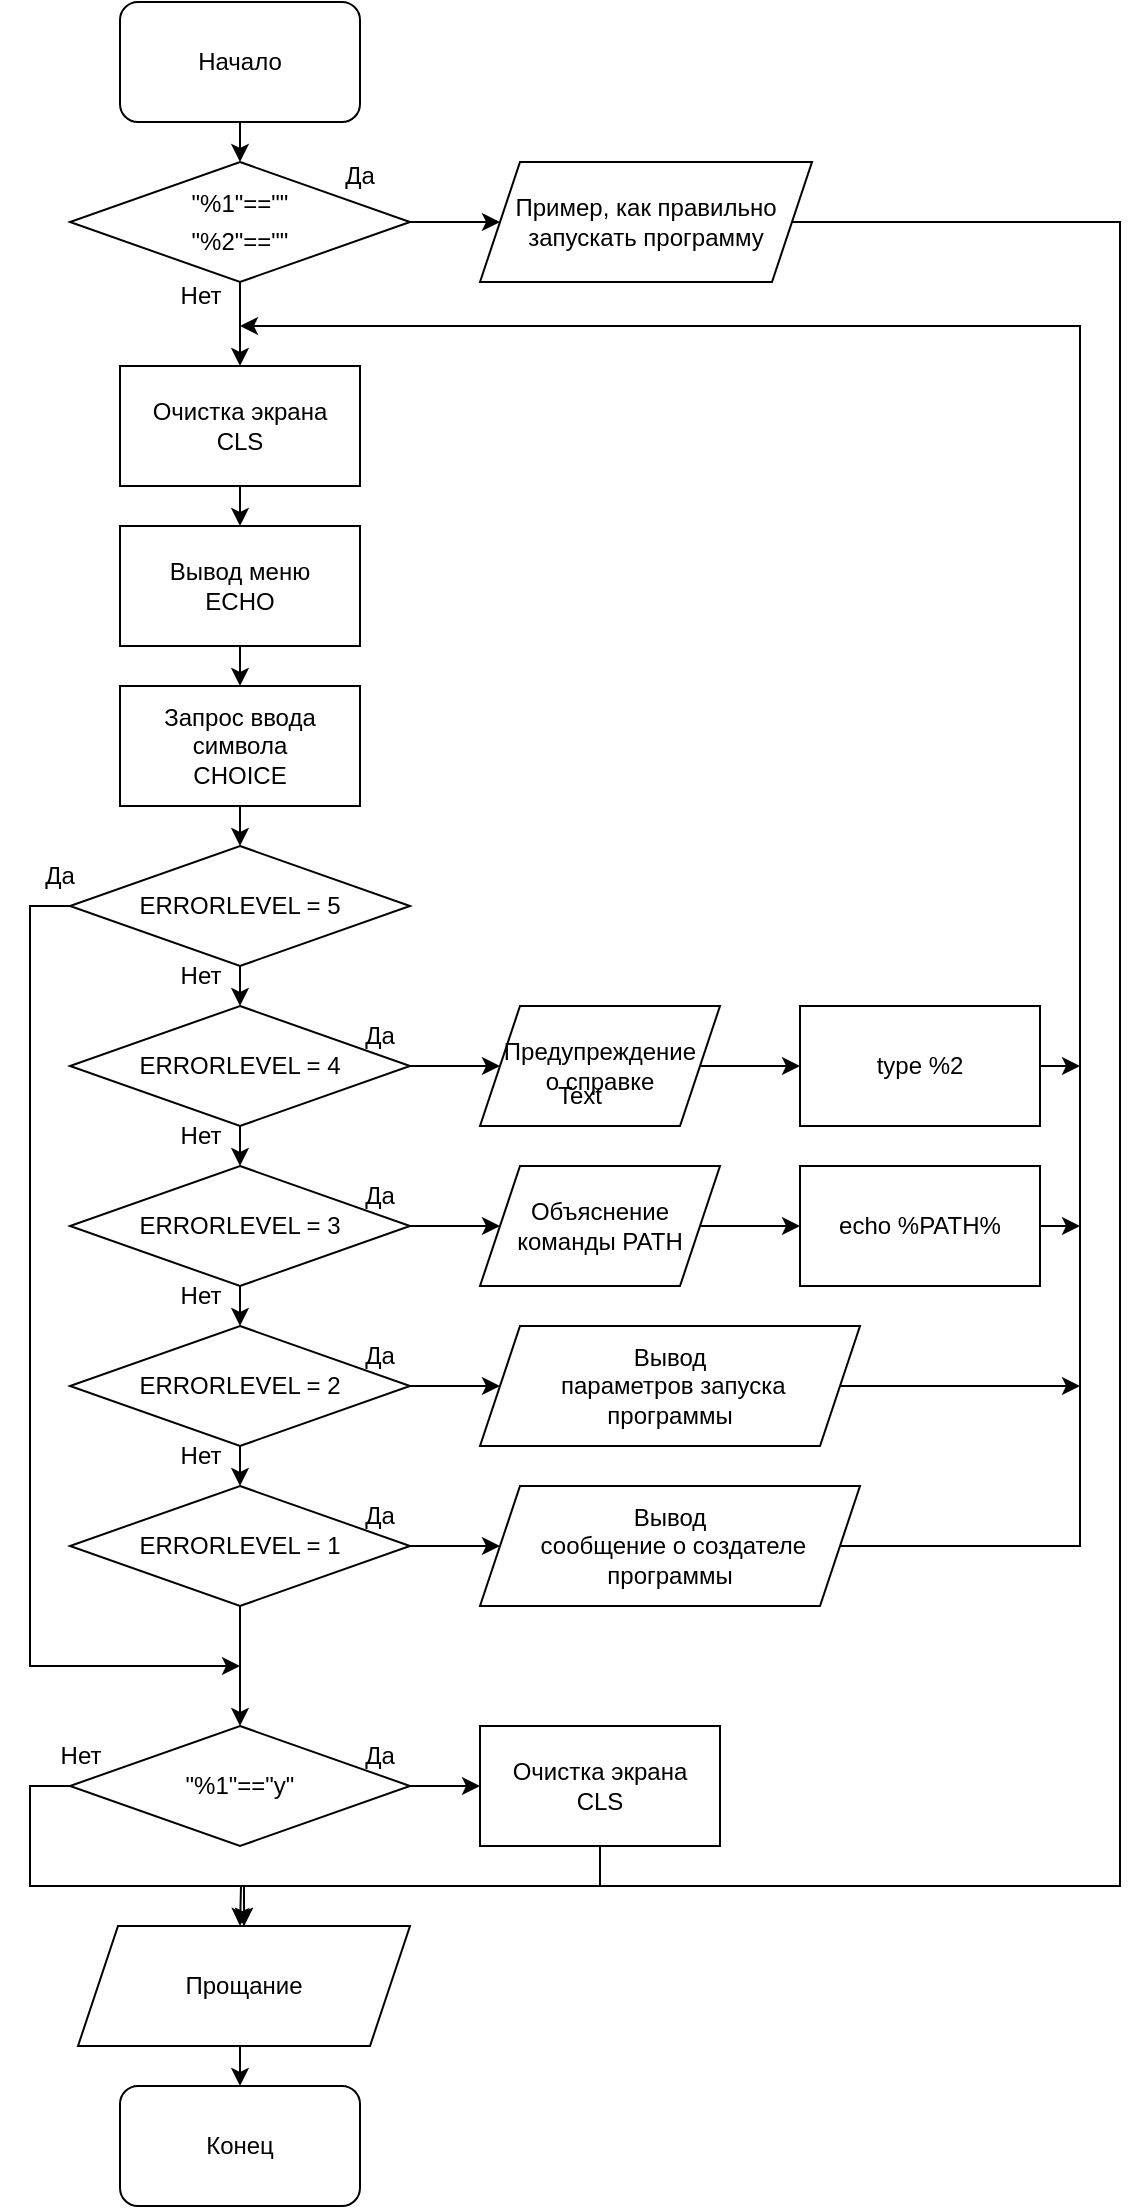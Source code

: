 <mxfile version="24.2.1" type="device">
  <diagram name="Страница — 1" id="ayOVSPr0bhPkbHsvSaNp">
    <mxGraphModel dx="1234" dy="1182" grid="1" gridSize="10" guides="1" tooltips="1" connect="1" arrows="1" fold="1" page="1" pageScale="1" pageWidth="827" pageHeight="1169" math="0" shadow="0">
      <root>
        <mxCell id="0" />
        <mxCell id="1" parent="0" />
        <mxCell id="noRKQhF5VT9MGMLJZ7XG-15" style="edgeStyle=orthogonalEdgeStyle;rounded=0;orthogonalLoop=1;jettySize=auto;html=1;exitX=0.5;exitY=1;exitDx=0;exitDy=0;entryX=0.5;entryY=0;entryDx=0;entryDy=0;fontColor=#000000;fontSize=12;fontFamily=Helvetica;" edge="1" parent="1" source="noRKQhF5VT9MGMLJZ7XG-1" target="noRKQhF5VT9MGMLJZ7XG-24">
          <mxGeometry relative="1" as="geometry">
            <mxPoint x="240" y="138" as="targetPoint" />
          </mxGeometry>
        </mxCell>
        <mxCell id="noRKQhF5VT9MGMLJZ7XG-1" value="Начало" style="rounded=1;whiteSpace=wrap;html=1;fontColor=#000000;fontSize=12;fontFamily=Helvetica;" vertex="1" parent="1">
          <mxGeometry x="180" y="58" width="120" height="60" as="geometry" />
        </mxCell>
        <mxCell id="noRKQhF5VT9MGMLJZ7XG-17" style="edgeStyle=orthogonalEdgeStyle;rounded=0;orthogonalLoop=1;jettySize=auto;html=1;exitX=0.5;exitY=1;exitDx=0;exitDy=0;entryX=0.5;entryY=0;entryDx=0;entryDy=0;fontColor=#000000;fontSize=12;fontFamily=Helvetica;" edge="1" parent="1" source="noRKQhF5VT9MGMLJZ7XG-3" target="noRKQhF5VT9MGMLJZ7XG-4">
          <mxGeometry relative="1" as="geometry" />
        </mxCell>
        <mxCell id="noRKQhF5VT9MGMLJZ7XG-3" value="&lt;div style=&quot;font-size: 12px;&quot;&gt;Очистка экрана&lt;/div&gt;&lt;div style=&quot;font-size: 12px;&quot;&gt;CLS&lt;/div&gt;" style="rounded=0;whiteSpace=wrap;html=1;fontColor=#000000;fontSize=12;fontFamily=Helvetica;" vertex="1" parent="1">
          <mxGeometry x="180" y="240" width="120" height="60" as="geometry" />
        </mxCell>
        <mxCell id="noRKQhF5VT9MGMLJZ7XG-18" style="edgeStyle=orthogonalEdgeStyle;rounded=0;orthogonalLoop=1;jettySize=auto;html=1;exitX=0.5;exitY=1;exitDx=0;exitDy=0;entryX=0.5;entryY=0;entryDx=0;entryDy=0;fontColor=#000000;fontSize=12;fontFamily=Helvetica;" edge="1" parent="1" source="noRKQhF5VT9MGMLJZ7XG-4" target="noRKQhF5VT9MGMLJZ7XG-5">
          <mxGeometry relative="1" as="geometry" />
        </mxCell>
        <mxCell id="noRKQhF5VT9MGMLJZ7XG-4" value="&lt;div style=&quot;font-size: 12px;&quot;&gt;Вывод меню&lt;/div&gt;&lt;div style=&quot;font-size: 12px;&quot;&gt;ECHO&lt;br style=&quot;font-size: 12px;&quot;&gt;&lt;/div&gt;" style="rounded=0;whiteSpace=wrap;html=1;fontColor=#000000;fontSize=12;fontFamily=Helvetica;" vertex="1" parent="1">
          <mxGeometry x="180" y="320" width="120" height="60" as="geometry" />
        </mxCell>
        <mxCell id="noRKQhF5VT9MGMLJZ7XG-19" style="edgeStyle=orthogonalEdgeStyle;rounded=0;orthogonalLoop=1;jettySize=auto;html=1;exitX=0.5;exitY=1;exitDx=0;exitDy=0;entryX=0.5;entryY=0;entryDx=0;entryDy=0;fontColor=#000000;fontSize=12;fontFamily=Helvetica;" edge="1" parent="1" source="noRKQhF5VT9MGMLJZ7XG-5" target="noRKQhF5VT9MGMLJZ7XG-6">
          <mxGeometry relative="1" as="geometry" />
        </mxCell>
        <mxCell id="noRKQhF5VT9MGMLJZ7XG-5" value="&lt;div style=&quot;font-size: 12px;&quot;&gt;Запрос ввода символа&lt;/div&gt;&lt;div style=&quot;font-size: 12px;&quot;&gt;CHOICE&lt;br style=&quot;font-size: 12px;&quot;&gt;&lt;/div&gt;" style="rounded=0;whiteSpace=wrap;html=1;fontColor=#000000;fontSize=12;fontFamily=Helvetica;" vertex="1" parent="1">
          <mxGeometry x="180" y="400" width="120" height="60" as="geometry" />
        </mxCell>
        <mxCell id="noRKQhF5VT9MGMLJZ7XG-14" style="edgeStyle=orthogonalEdgeStyle;rounded=0;orthogonalLoop=1;jettySize=auto;html=1;exitX=0;exitY=0.5;exitDx=0;exitDy=0;fontColor=#000000;fontSize=12;fontFamily=Helvetica;" edge="1" parent="1" source="noRKQhF5VT9MGMLJZ7XG-6">
          <mxGeometry relative="1" as="geometry">
            <mxPoint x="240" y="890" as="targetPoint" />
            <Array as="points">
              <mxPoint x="135" y="510" />
              <mxPoint x="135" y="890" />
              <mxPoint x="240" y="890" />
            </Array>
          </mxGeometry>
        </mxCell>
        <mxCell id="noRKQhF5VT9MGMLJZ7XG-20" style="edgeStyle=orthogonalEdgeStyle;rounded=0;orthogonalLoop=1;jettySize=auto;html=1;exitX=0.5;exitY=1;exitDx=0;exitDy=0;entryX=0.5;entryY=0;entryDx=0;entryDy=0;fontColor=#000000;fontSize=12;fontFamily=Helvetica;" edge="1" parent="1" source="noRKQhF5VT9MGMLJZ7XG-6" target="noRKQhF5VT9MGMLJZ7XG-9">
          <mxGeometry relative="1" as="geometry" />
        </mxCell>
        <mxCell id="noRKQhF5VT9MGMLJZ7XG-6" value="ERRORLEVEL = 5" style="rhombus;whiteSpace=wrap;html=1;fontColor=#000000;fontSize=12;fontFamily=Helvetica;" vertex="1" parent="1">
          <mxGeometry x="155" y="480" width="170" height="60" as="geometry" />
        </mxCell>
        <mxCell id="noRKQhF5VT9MGMLJZ7XG-21" style="edgeStyle=orthogonalEdgeStyle;rounded=0;orthogonalLoop=1;jettySize=auto;html=1;exitX=0.5;exitY=1;exitDx=0;exitDy=0;entryX=0.5;entryY=0;entryDx=0;entryDy=0;fontColor=#000000;fontSize=12;fontFamily=Helvetica;" edge="1" parent="1" source="noRKQhF5VT9MGMLJZ7XG-9" target="noRKQhF5VT9MGMLJZ7XG-10">
          <mxGeometry relative="1" as="geometry" />
        </mxCell>
        <mxCell id="noRKQhF5VT9MGMLJZ7XG-56" style="edgeStyle=orthogonalEdgeStyle;rounded=0;orthogonalLoop=1;jettySize=auto;html=1;exitX=1;exitY=0.5;exitDx=0;exitDy=0;entryX=0;entryY=0.5;entryDx=0;entryDy=0;fontColor=#000000;fontSize=12;fontFamily=Helvetica;" edge="1" parent="1" source="noRKQhF5VT9MGMLJZ7XG-9" target="noRKQhF5VT9MGMLJZ7XG-55">
          <mxGeometry relative="1" as="geometry" />
        </mxCell>
        <mxCell id="noRKQhF5VT9MGMLJZ7XG-9" value="&lt;div style=&quot;font-size: 12px;&quot;&gt;ERRORLEVEL = 4&lt;/div&gt;" style="rhombus;whiteSpace=wrap;html=1;fontColor=#000000;fontSize=12;fontFamily=Helvetica;" vertex="1" parent="1">
          <mxGeometry x="155" y="560" width="170" height="60" as="geometry" />
        </mxCell>
        <mxCell id="noRKQhF5VT9MGMLJZ7XG-22" style="edgeStyle=orthogonalEdgeStyle;rounded=0;orthogonalLoop=1;jettySize=auto;html=1;exitX=0.5;exitY=1;exitDx=0;exitDy=0;entryX=0.5;entryY=0;entryDx=0;entryDy=0;fontColor=#000000;fontSize=12;fontFamily=Helvetica;" edge="1" parent="1" source="noRKQhF5VT9MGMLJZ7XG-10" target="noRKQhF5VT9MGMLJZ7XG-11">
          <mxGeometry relative="1" as="geometry" />
        </mxCell>
        <mxCell id="noRKQhF5VT9MGMLJZ7XG-35" style="edgeStyle=orthogonalEdgeStyle;rounded=0;orthogonalLoop=1;jettySize=auto;html=1;exitX=1;exitY=0.5;exitDx=0;exitDy=0;entryX=0;entryY=0.5;entryDx=0;entryDy=0;fontColor=#000000;fontSize=12;fontFamily=Helvetica;" edge="1" parent="1" source="noRKQhF5VT9MGMLJZ7XG-10" target="noRKQhF5VT9MGMLJZ7XG-51">
          <mxGeometry relative="1" as="geometry">
            <mxPoint x="360" y="670" as="targetPoint" />
          </mxGeometry>
        </mxCell>
        <mxCell id="noRKQhF5VT9MGMLJZ7XG-10" value="ERRORLEVEL = 3" style="rhombus;whiteSpace=wrap;html=1;fontColor=#000000;fontSize=12;fontFamily=Helvetica;" vertex="1" parent="1">
          <mxGeometry x="155" y="640" width="170" height="60" as="geometry" />
        </mxCell>
        <mxCell id="noRKQhF5VT9MGMLJZ7XG-23" style="edgeStyle=orthogonalEdgeStyle;rounded=0;orthogonalLoop=1;jettySize=auto;html=1;exitX=0.5;exitY=1;exitDx=0;exitDy=0;entryX=0.5;entryY=0;entryDx=0;entryDy=0;fontColor=#000000;fontSize=12;fontFamily=Helvetica;" edge="1" parent="1" source="noRKQhF5VT9MGMLJZ7XG-11" target="noRKQhF5VT9MGMLJZ7XG-12">
          <mxGeometry relative="1" as="geometry" />
        </mxCell>
        <mxCell id="noRKQhF5VT9MGMLJZ7XG-36" style="edgeStyle=orthogonalEdgeStyle;rounded=0;orthogonalLoop=1;jettySize=auto;html=1;exitX=1;exitY=0.5;exitDx=0;exitDy=0;entryX=0;entryY=0.5;entryDx=0;entryDy=0;fontColor=#000000;fontSize=12;fontFamily=Helvetica;" edge="1" parent="1" source="noRKQhF5VT9MGMLJZ7XG-11" target="noRKQhF5VT9MGMLJZ7XG-50">
          <mxGeometry relative="1" as="geometry">
            <mxPoint x="360" y="750" as="targetPoint" />
          </mxGeometry>
        </mxCell>
        <mxCell id="noRKQhF5VT9MGMLJZ7XG-11" value="ERRORLEVEL = 2" style="rhombus;whiteSpace=wrap;html=1;fontColor=#000000;fontSize=12;fontFamily=Helvetica;" vertex="1" parent="1">
          <mxGeometry x="155" y="720" width="170" height="60" as="geometry" />
        </mxCell>
        <mxCell id="noRKQhF5VT9MGMLJZ7XG-26" style="edgeStyle=orthogonalEdgeStyle;rounded=0;orthogonalLoop=1;jettySize=auto;html=1;exitX=0.5;exitY=1;exitDx=0;exitDy=0;fontColor=#000000;fontSize=12;fontFamily=Helvetica;" edge="1" parent="1" source="noRKQhF5VT9MGMLJZ7XG-12">
          <mxGeometry relative="1" as="geometry">
            <mxPoint x="240" y="920" as="targetPoint" />
          </mxGeometry>
        </mxCell>
        <mxCell id="noRKQhF5VT9MGMLJZ7XG-37" style="edgeStyle=orthogonalEdgeStyle;rounded=0;orthogonalLoop=1;jettySize=auto;html=1;exitX=1;exitY=0.5;exitDx=0;exitDy=0;entryX=0;entryY=0.5;entryDx=0;entryDy=0;fontColor=#000000;fontSize=12;fontFamily=Helvetica;" edge="1" parent="1" source="noRKQhF5VT9MGMLJZ7XG-12" target="noRKQhF5VT9MGMLJZ7XG-49">
          <mxGeometry relative="1" as="geometry">
            <mxPoint x="360" y="830" as="targetPoint" />
          </mxGeometry>
        </mxCell>
        <mxCell id="noRKQhF5VT9MGMLJZ7XG-12" value="ERRORLEVEL = 1" style="rhombus;whiteSpace=wrap;html=1;fontColor=#000000;fontSize=12;fontFamily=Helvetica;" vertex="1" parent="1">
          <mxGeometry x="155" y="800" width="170" height="60" as="geometry" />
        </mxCell>
        <mxCell id="noRKQhF5VT9MGMLJZ7XG-13" value="Конец" style="rounded=1;whiteSpace=wrap;html=1;fontColor=#000000;fontSize=12;fontFamily=Helvetica;" vertex="1" parent="1">
          <mxGeometry x="180" y="1100" width="120" height="60" as="geometry" />
        </mxCell>
        <mxCell id="noRKQhF5VT9MGMLJZ7XG-27" style="edgeStyle=orthogonalEdgeStyle;rounded=0;orthogonalLoop=1;jettySize=auto;html=1;exitX=0.5;exitY=1;exitDx=0;exitDy=0;entryX=0.5;entryY=0;entryDx=0;entryDy=0;fontColor=#000000;fontSize=12;fontFamily=Helvetica;" edge="1" parent="1" source="noRKQhF5VT9MGMLJZ7XG-24" target="noRKQhF5VT9MGMLJZ7XG-3">
          <mxGeometry relative="1" as="geometry" />
        </mxCell>
        <mxCell id="noRKQhF5VT9MGMLJZ7XG-48" style="edgeStyle=orthogonalEdgeStyle;rounded=0;orthogonalLoop=1;jettySize=auto;html=1;exitX=1;exitY=0.5;exitDx=0;exitDy=0;entryX=0;entryY=0.5;entryDx=0;entryDy=0;fontColor=#000000;fontSize=12;fontFamily=Helvetica;" edge="1" parent="1" source="noRKQhF5VT9MGMLJZ7XG-24" target="noRKQhF5VT9MGMLJZ7XG-44">
          <mxGeometry relative="1" as="geometry" />
        </mxCell>
        <mxCell id="noRKQhF5VT9MGMLJZ7XG-24" value="&lt;div style=&quot;background-color: rgb(255, 255, 255); font-weight: normal; font-size: 12px; line-height: 19px; white-space: pre;&quot;&gt;&lt;div style=&quot;font-size: 12px;&quot;&gt;&lt;span style=&quot;font-size: 12px;&quot;&gt;&quot;%1&quot;&lt;/span&gt;&lt;span style=&quot;font-size: 12px;&quot;&gt;==&lt;/span&gt;&lt;span style=&quot;font-size: 12px;&quot;&gt;&quot;&quot;&lt;/span&gt;&lt;/div&gt;&lt;div style=&quot;font-size: 12px;&quot;&gt;&lt;div style=&quot;background-color: rgb(255, 255, 255); font-weight: normal; font-size: 12px; line-height: 19px; white-space: pre;&quot;&gt;&lt;div style=&quot;font-size: 12px;&quot;&gt;&lt;span style=&quot;font-size: 12px;&quot;&gt;&quot;%2&quot;&lt;/span&gt;&lt;span style=&quot;font-size: 12px;&quot;&gt;==&lt;/span&gt;&lt;span style=&quot;font-size: 12px;&quot;&gt;&quot;&quot;&lt;/span&gt;&lt;/div&gt;&lt;/div&gt;&lt;/div&gt;&lt;/div&gt;" style="rhombus;whiteSpace=wrap;html=1;fontColor=#000000;fontSize=12;fontFamily=Helvetica;" vertex="1" parent="1">
          <mxGeometry x="155" y="138" width="170" height="60" as="geometry" />
        </mxCell>
        <mxCell id="noRKQhF5VT9MGMLJZ7XG-41" style="edgeStyle=orthogonalEdgeStyle;rounded=0;orthogonalLoop=1;jettySize=auto;html=1;exitX=1;exitY=0.5;exitDx=0;exitDy=0;entryX=0;entryY=0.5;entryDx=0;entryDy=0;fontColor=#000000;fontSize=12;fontFamily=Helvetica;" edge="1" parent="1" source="noRKQhF5VT9MGMLJZ7XG-38" target="noRKQhF5VT9MGMLJZ7XG-40">
          <mxGeometry relative="1" as="geometry" />
        </mxCell>
        <mxCell id="noRKQhF5VT9MGMLJZ7XG-46" style="edgeStyle=orthogonalEdgeStyle;rounded=0;orthogonalLoop=1;jettySize=auto;html=1;exitX=0;exitY=0.5;exitDx=0;exitDy=0;entryX=0.5;entryY=0;entryDx=0;entryDy=0;fontColor=#000000;fontSize=12;fontFamily=Helvetica;" edge="1" parent="1" source="noRKQhF5VT9MGMLJZ7XG-38" target="noRKQhF5VT9MGMLJZ7XG-45">
          <mxGeometry relative="1" as="geometry" />
        </mxCell>
        <mxCell id="noRKQhF5VT9MGMLJZ7XG-38" value="&lt;div style=&quot;background-color: rgb(255, 255, 255); font-weight: normal; font-size: 12px; line-height: 19px; white-space: pre;&quot;&gt;&lt;div style=&quot;font-size: 12px;&quot;&gt;&lt;span style=&quot;font-size: 12px;&quot;&gt;&quot;%1&quot;&lt;/span&gt;&lt;span style=&quot;font-size: 12px;&quot;&gt;==&lt;/span&gt;&lt;span style=&quot;font-size: 12px;&quot;&gt;&quot;y&quot;&lt;/span&gt;&lt;/div&gt;&lt;/div&gt;" style="rhombus;whiteSpace=wrap;html=1;fontColor=#000000;fontSize=12;fontFamily=Helvetica;" vertex="1" parent="1">
          <mxGeometry x="155" y="920" width="170" height="60" as="geometry" />
        </mxCell>
        <mxCell id="noRKQhF5VT9MGMLJZ7XG-42" style="edgeStyle=orthogonalEdgeStyle;rounded=0;orthogonalLoop=1;jettySize=auto;html=1;exitX=0.5;exitY=1;exitDx=0;exitDy=0;fontColor=#000000;fontSize=12;fontFamily=Helvetica;" edge="1" parent="1" source="noRKQhF5VT9MGMLJZ7XG-40">
          <mxGeometry relative="1" as="geometry">
            <mxPoint x="240" y="1020" as="targetPoint" />
          </mxGeometry>
        </mxCell>
        <mxCell id="noRKQhF5VT9MGMLJZ7XG-40" value="&lt;div style=&quot;font-size: 12px;&quot;&gt;Очистка экрана&lt;/div&gt;&lt;div style=&quot;font-size: 12px;&quot;&gt;CLS&lt;/div&gt;" style="rounded=0;whiteSpace=wrap;html=1;fontColor=#000000;fontSize=12;fontFamily=Helvetica;" vertex="1" parent="1">
          <mxGeometry x="360" y="920" width="120" height="60" as="geometry" />
        </mxCell>
        <mxCell id="noRKQhF5VT9MGMLJZ7XG-63" style="edgeStyle=orthogonalEdgeStyle;rounded=0;orthogonalLoop=1;jettySize=auto;html=1;exitX=1;exitY=0.5;exitDx=0;exitDy=0;entryX=0.5;entryY=0;entryDx=0;entryDy=0;fontColor=#000000;fontSize=12;fontFamily=Helvetica;" edge="1" parent="1" source="noRKQhF5VT9MGMLJZ7XG-44" target="noRKQhF5VT9MGMLJZ7XG-45">
          <mxGeometry relative="1" as="geometry">
            <Array as="points">
              <mxPoint x="680" y="168" />
              <mxPoint x="680" y="1000" />
              <mxPoint x="242" y="1000" />
            </Array>
          </mxGeometry>
        </mxCell>
        <mxCell id="noRKQhF5VT9MGMLJZ7XG-44" value="&lt;div style=&quot;font-size: 12px;&quot;&gt;Пример, как правильно запускать программу&lt;br style=&quot;font-size: 12px;&quot;&gt;&lt;/div&gt;" style="shape=parallelogram;perimeter=parallelogramPerimeter;whiteSpace=wrap;html=1;fixedSize=1;fontColor=#000000;fontSize=12;fontFamily=Helvetica;" vertex="1" parent="1">
          <mxGeometry x="360" y="138" width="166" height="60" as="geometry" />
        </mxCell>
        <mxCell id="noRKQhF5VT9MGMLJZ7XG-47" style="edgeStyle=orthogonalEdgeStyle;rounded=0;orthogonalLoop=1;jettySize=auto;html=1;exitX=0.5;exitY=1;exitDx=0;exitDy=0;entryX=0.5;entryY=0;entryDx=0;entryDy=0;fontColor=#000000;fontSize=12;fontFamily=Helvetica;" edge="1" parent="1" source="noRKQhF5VT9MGMLJZ7XG-45" target="noRKQhF5VT9MGMLJZ7XG-13">
          <mxGeometry relative="1" as="geometry" />
        </mxCell>
        <mxCell id="noRKQhF5VT9MGMLJZ7XG-45" value="Прощание" style="shape=parallelogram;perimeter=parallelogramPerimeter;whiteSpace=wrap;html=1;fixedSize=1;fontColor=#000000;fontSize=12;fontFamily=Helvetica;" vertex="1" parent="1">
          <mxGeometry x="159" y="1020" width="166" height="60" as="geometry" />
        </mxCell>
        <mxCell id="noRKQhF5VT9MGMLJZ7XG-59" style="edgeStyle=orthogonalEdgeStyle;rounded=0;orthogonalLoop=1;jettySize=auto;html=1;exitX=1;exitY=0.5;exitDx=0;exitDy=0;fontColor=#000000;fontSize=12;fontFamily=Helvetica;" edge="1" parent="1" source="noRKQhF5VT9MGMLJZ7XG-49">
          <mxGeometry relative="1" as="geometry">
            <mxPoint x="240" y="220" as="targetPoint" />
            <Array as="points">
              <mxPoint x="660" y="830" />
              <mxPoint x="660" y="220" />
            </Array>
          </mxGeometry>
        </mxCell>
        <mxCell id="noRKQhF5VT9MGMLJZ7XG-49" value="&lt;div style=&quot;font-size: 12px;&quot;&gt;Вывод &lt;br style=&quot;font-size: 12px;&quot;&gt;&lt;p id=&quot;docs-internal-guid-c3a0683f-7fff-1587-2076-fe2c865e4979&quot; style=&quot;line-height: 1.2; margin-top: 0pt; margin-bottom: 0pt; font-size: 12px;&quot; dir=&quot;ltr&quot;&gt;&lt;span style=&quot;font-size: 12px; background-color: transparent; font-weight: 400; font-style: normal; font-variant: normal; text-decoration: none; vertical-align: baseline; white-space: pre-wrap;&quot;&gt;&amp;nbsp;сообщение о создателе программы&lt;/span&gt;&lt;/p&gt;&lt;/div&gt;" style="shape=parallelogram;perimeter=parallelogramPerimeter;whiteSpace=wrap;html=1;fixedSize=1;fontColor=#000000;fontSize=12;fontFamily=Helvetica;" vertex="1" parent="1">
          <mxGeometry x="360" y="800" width="190" height="60" as="geometry" />
        </mxCell>
        <mxCell id="noRKQhF5VT9MGMLJZ7XG-60" style="edgeStyle=orthogonalEdgeStyle;rounded=0;orthogonalLoop=1;jettySize=auto;html=1;exitX=1;exitY=0.5;exitDx=0;exitDy=0;fontColor=#000000;fontSize=12;fontFamily=Helvetica;" edge="1" parent="1" source="noRKQhF5VT9MGMLJZ7XG-50">
          <mxGeometry relative="1" as="geometry">
            <mxPoint x="660" y="750" as="targetPoint" />
          </mxGeometry>
        </mxCell>
        <mxCell id="noRKQhF5VT9MGMLJZ7XG-50" value="&lt;div style=&quot;font-size: 12px;&quot;&gt;Вывод &lt;br style=&quot;font-size: 12px;&quot;&gt;&lt;p id=&quot;docs-internal-guid-c3a0683f-7fff-1587-2076-fe2c865e4979&quot; style=&quot;line-height: 1.2; margin-top: 0pt; margin-bottom: 0pt; font-size: 12px;&quot; dir=&quot;ltr&quot;&gt;&lt;span style=&quot;font-size: 12px; background-color: transparent; font-weight: 400; font-style: normal; font-variant: normal; text-decoration: none; vertical-align: baseline; white-space: pre-wrap;&quot;&gt;&amp;nbsp;параметров запуска&lt;/span&gt;&lt;/p&gt;&lt;p style=&quot;line-height: 1.2; margin-top: 0pt; margin-bottom: 0pt; font-size: 12px;&quot; dir=&quot;ltr&quot;&gt;&lt;span style=&quot;font-size: 12px; background-color: transparent; font-weight: 400; font-style: normal; font-variant: normal; text-decoration: none; vertical-align: baseline; white-space: pre-wrap;&quot;&gt;программы&lt;/span&gt;&lt;/p&gt;&lt;/div&gt;" style="shape=parallelogram;perimeter=parallelogramPerimeter;whiteSpace=wrap;html=1;fixedSize=1;fontColor=#000000;fontSize=12;fontFamily=Helvetica;" vertex="1" parent="1">
          <mxGeometry x="360" y="720" width="190" height="60" as="geometry" />
        </mxCell>
        <mxCell id="noRKQhF5VT9MGMLJZ7XG-58" style="edgeStyle=orthogonalEdgeStyle;rounded=0;orthogonalLoop=1;jettySize=auto;html=1;exitX=1;exitY=0.5;exitDx=0;exitDy=0;entryX=0;entryY=0.5;entryDx=0;entryDy=0;fontColor=#000000;fontSize=12;fontFamily=Helvetica;" edge="1" parent="1" source="noRKQhF5VT9MGMLJZ7XG-51" target="noRKQhF5VT9MGMLJZ7XG-52">
          <mxGeometry relative="1" as="geometry" />
        </mxCell>
        <mxCell id="noRKQhF5VT9MGMLJZ7XG-51" value="Объяснение команды PATH" style="shape=parallelogram;perimeter=parallelogramPerimeter;whiteSpace=wrap;html=1;fixedSize=1;fontColor=#000000;fontSize=12;fontFamily=Helvetica;" vertex="1" parent="1">
          <mxGeometry x="360" y="640" width="120" height="60" as="geometry" />
        </mxCell>
        <mxCell id="noRKQhF5VT9MGMLJZ7XG-61" style="edgeStyle=orthogonalEdgeStyle;rounded=0;orthogonalLoop=1;jettySize=auto;html=1;exitX=1;exitY=0.5;exitDx=0;exitDy=0;fontColor=#000000;fontSize=12;fontFamily=Helvetica;" edge="1" parent="1" source="noRKQhF5VT9MGMLJZ7XG-52">
          <mxGeometry relative="1" as="geometry">
            <mxPoint x="660" y="670" as="targetPoint" />
          </mxGeometry>
        </mxCell>
        <mxCell id="noRKQhF5VT9MGMLJZ7XG-52" value="&lt;div style=&quot;background-color: rgb(255, 255, 255); font-weight: normal; font-size: 12px; line-height: 19px; white-space: pre;&quot;&gt;&lt;div style=&quot;font-size: 12px;&quot;&gt;&lt;span style=&quot;font-size: 12px;&quot;&gt;echo&lt;/span&gt;&lt;span style=&quot;font-size: 12px;&quot;&gt; %PATH%&lt;/span&gt;&lt;/div&gt;&lt;/div&gt;" style="rounded=0;whiteSpace=wrap;html=1;fontColor=#000000;fontSize=12;fontFamily=Helvetica;" vertex="1" parent="1">
          <mxGeometry x="520" y="640" width="120" height="60" as="geometry" />
        </mxCell>
        <mxCell id="noRKQhF5VT9MGMLJZ7XG-62" style="edgeStyle=orthogonalEdgeStyle;rounded=0;orthogonalLoop=1;jettySize=auto;html=1;exitX=1;exitY=0.5;exitDx=0;exitDy=0;fontColor=#000000;fontSize=12;fontFamily=Helvetica;" edge="1" parent="1" source="noRKQhF5VT9MGMLJZ7XG-54">
          <mxGeometry relative="1" as="geometry">
            <mxPoint x="660" y="590" as="targetPoint" />
          </mxGeometry>
        </mxCell>
        <mxCell id="noRKQhF5VT9MGMLJZ7XG-54" value="&lt;div style=&quot;background-color: rgb(255, 255, 255); font-weight: normal; font-size: 12px; line-height: 19px; white-space: pre;&quot;&gt;&lt;div style=&quot;font-size: 12px;&quot;&gt;&lt;span style=&quot;font-size: 12px;&quot;&gt;type&lt;/span&gt;&lt;span style=&quot;font-size: 12px;&quot;&gt; %2&lt;/span&gt;&lt;/div&gt;&lt;/div&gt;" style="rounded=0;whiteSpace=wrap;html=1;fontColor=#000000;fontSize=12;fontFamily=Helvetica;" vertex="1" parent="1">
          <mxGeometry x="520" y="560" width="120" height="60" as="geometry" />
        </mxCell>
        <mxCell id="noRKQhF5VT9MGMLJZ7XG-57" style="edgeStyle=orthogonalEdgeStyle;rounded=0;orthogonalLoop=1;jettySize=auto;html=1;exitX=1;exitY=0.5;exitDx=0;exitDy=0;entryX=0;entryY=0.5;entryDx=0;entryDy=0;fontColor=#000000;fontSize=12;fontFamily=Helvetica;" edge="1" parent="1" source="noRKQhF5VT9MGMLJZ7XG-55" target="noRKQhF5VT9MGMLJZ7XG-54">
          <mxGeometry relative="1" as="geometry" />
        </mxCell>
        <mxCell id="noRKQhF5VT9MGMLJZ7XG-55" value="&lt;div style=&quot;font-size: 12px;&quot;&gt;Предупреждение&lt;/div&gt;&lt;div style=&quot;font-size: 12px;&quot;&gt;о справке&lt;/div&gt;" style="shape=parallelogram;perimeter=parallelogramPerimeter;whiteSpace=wrap;html=1;fixedSize=1;fontColor=#000000;fontSize=12;fontFamily=Helvetica;" vertex="1" parent="1">
          <mxGeometry x="360" y="560" width="120" height="60" as="geometry" />
        </mxCell>
        <mxCell id="noRKQhF5VT9MGMLJZ7XG-64" value="Да" style="text;html=1;align=center;verticalAlign=middle;whiteSpace=wrap;rounded=0;fontSize=12;fontFamily=Helvetica;fontColor=#000000;" vertex="1" parent="1">
          <mxGeometry x="270" y="130" width="60" height="30" as="geometry" />
        </mxCell>
        <mxCell id="noRKQhF5VT9MGMLJZ7XG-65" value="Да" style="text;html=1;align=center;verticalAlign=middle;whiteSpace=wrap;rounded=0;fontSize=12;fontFamily=Helvetica;fontColor=#000000;" vertex="1" parent="1">
          <mxGeometry x="120" y="480" width="60" height="30" as="geometry" />
        </mxCell>
        <mxCell id="noRKQhF5VT9MGMLJZ7XG-66" value="Да" style="text;html=1;align=center;verticalAlign=middle;whiteSpace=wrap;rounded=0;fontSize=12;fontFamily=Helvetica;fontColor=#000000;" vertex="1" parent="1">
          <mxGeometry x="280" y="560" width="60" height="30" as="geometry" />
        </mxCell>
        <mxCell id="noRKQhF5VT9MGMLJZ7XG-67" value="Да" style="text;html=1;align=center;verticalAlign=middle;whiteSpace=wrap;rounded=0;fontSize=12;fontFamily=Helvetica;fontColor=#000000;" vertex="1" parent="1">
          <mxGeometry x="280" y="640" width="60" height="30" as="geometry" />
        </mxCell>
        <mxCell id="noRKQhF5VT9MGMLJZ7XG-68" value="Да" style="text;html=1;align=center;verticalAlign=middle;whiteSpace=wrap;rounded=0;fontSize=12;fontFamily=Helvetica;fontColor=#000000;" vertex="1" parent="1">
          <mxGeometry x="280" y="720" width="60" height="30" as="geometry" />
        </mxCell>
        <mxCell id="noRKQhF5VT9MGMLJZ7XG-69" value="Да" style="text;html=1;align=center;verticalAlign=middle;whiteSpace=wrap;rounded=0;fontSize=12;fontFamily=Helvetica;fontColor=#000000;" vertex="1" parent="1">
          <mxGeometry x="280" y="800" width="60" height="30" as="geometry" />
        </mxCell>
        <mxCell id="noRKQhF5VT9MGMLJZ7XG-70" value="Да" style="text;html=1;align=center;verticalAlign=middle;whiteSpace=wrap;rounded=0;fontSize=12;fontFamily=Helvetica;fontColor=#000000;" vertex="1" parent="1">
          <mxGeometry x="280" y="920" width="60" height="30" as="geometry" />
        </mxCell>
        <mxCell id="noRKQhF5VT9MGMLJZ7XG-71" value="Text" style="text;html=1;align=center;verticalAlign=middle;whiteSpace=wrap;rounded=0;fontSize=12;fontFamily=Helvetica;fontColor=#000000;" vertex="1" parent="1">
          <mxGeometry x="380" y="590" width="60" height="30" as="geometry" />
        </mxCell>
        <mxCell id="noRKQhF5VT9MGMLJZ7XG-72" value="Нет" style="text;html=1;align=center;verticalAlign=middle;resizable=0;points=[];autosize=1;strokeColor=none;fillColor=none;fontSize=12;fontFamily=Helvetica;fontColor=#000000;" vertex="1" parent="1">
          <mxGeometry x="200" y="190" width="40" height="30" as="geometry" />
        </mxCell>
        <mxCell id="noRKQhF5VT9MGMLJZ7XG-73" value="Нет" style="text;html=1;align=center;verticalAlign=middle;resizable=0;points=[];autosize=1;strokeColor=none;fillColor=none;fontSize=12;fontFamily=Helvetica;fontColor=#000000;" vertex="1" parent="1">
          <mxGeometry x="200" y="530" width="40" height="30" as="geometry" />
        </mxCell>
        <mxCell id="noRKQhF5VT9MGMLJZ7XG-74" value="Нет" style="text;html=1;align=center;verticalAlign=middle;resizable=0;points=[];autosize=1;strokeColor=none;fillColor=none;fontSize=12;fontFamily=Helvetica;fontColor=#000000;" vertex="1" parent="1">
          <mxGeometry x="200" y="610" width="40" height="30" as="geometry" />
        </mxCell>
        <mxCell id="noRKQhF5VT9MGMLJZ7XG-75" value="Нет" style="text;html=1;align=center;verticalAlign=middle;resizable=0;points=[];autosize=1;strokeColor=none;fillColor=none;fontSize=12;fontFamily=Helvetica;fontColor=#000000;" vertex="1" parent="1">
          <mxGeometry x="200" y="690" width="40" height="30" as="geometry" />
        </mxCell>
        <mxCell id="noRKQhF5VT9MGMLJZ7XG-76" value="Нет" style="text;html=1;align=center;verticalAlign=middle;resizable=0;points=[];autosize=1;strokeColor=none;fillColor=none;fontSize=12;fontFamily=Helvetica;fontColor=#000000;" vertex="1" parent="1">
          <mxGeometry x="200" y="770" width="40" height="30" as="geometry" />
        </mxCell>
        <mxCell id="noRKQhF5VT9MGMLJZ7XG-77" value="Нет" style="text;html=1;align=center;verticalAlign=middle;resizable=0;points=[];autosize=1;strokeColor=none;fillColor=none;fontSize=12;fontFamily=Helvetica;fontColor=#000000;" vertex="1" parent="1">
          <mxGeometry x="140" y="920" width="40" height="30" as="geometry" />
        </mxCell>
      </root>
    </mxGraphModel>
  </diagram>
</mxfile>
